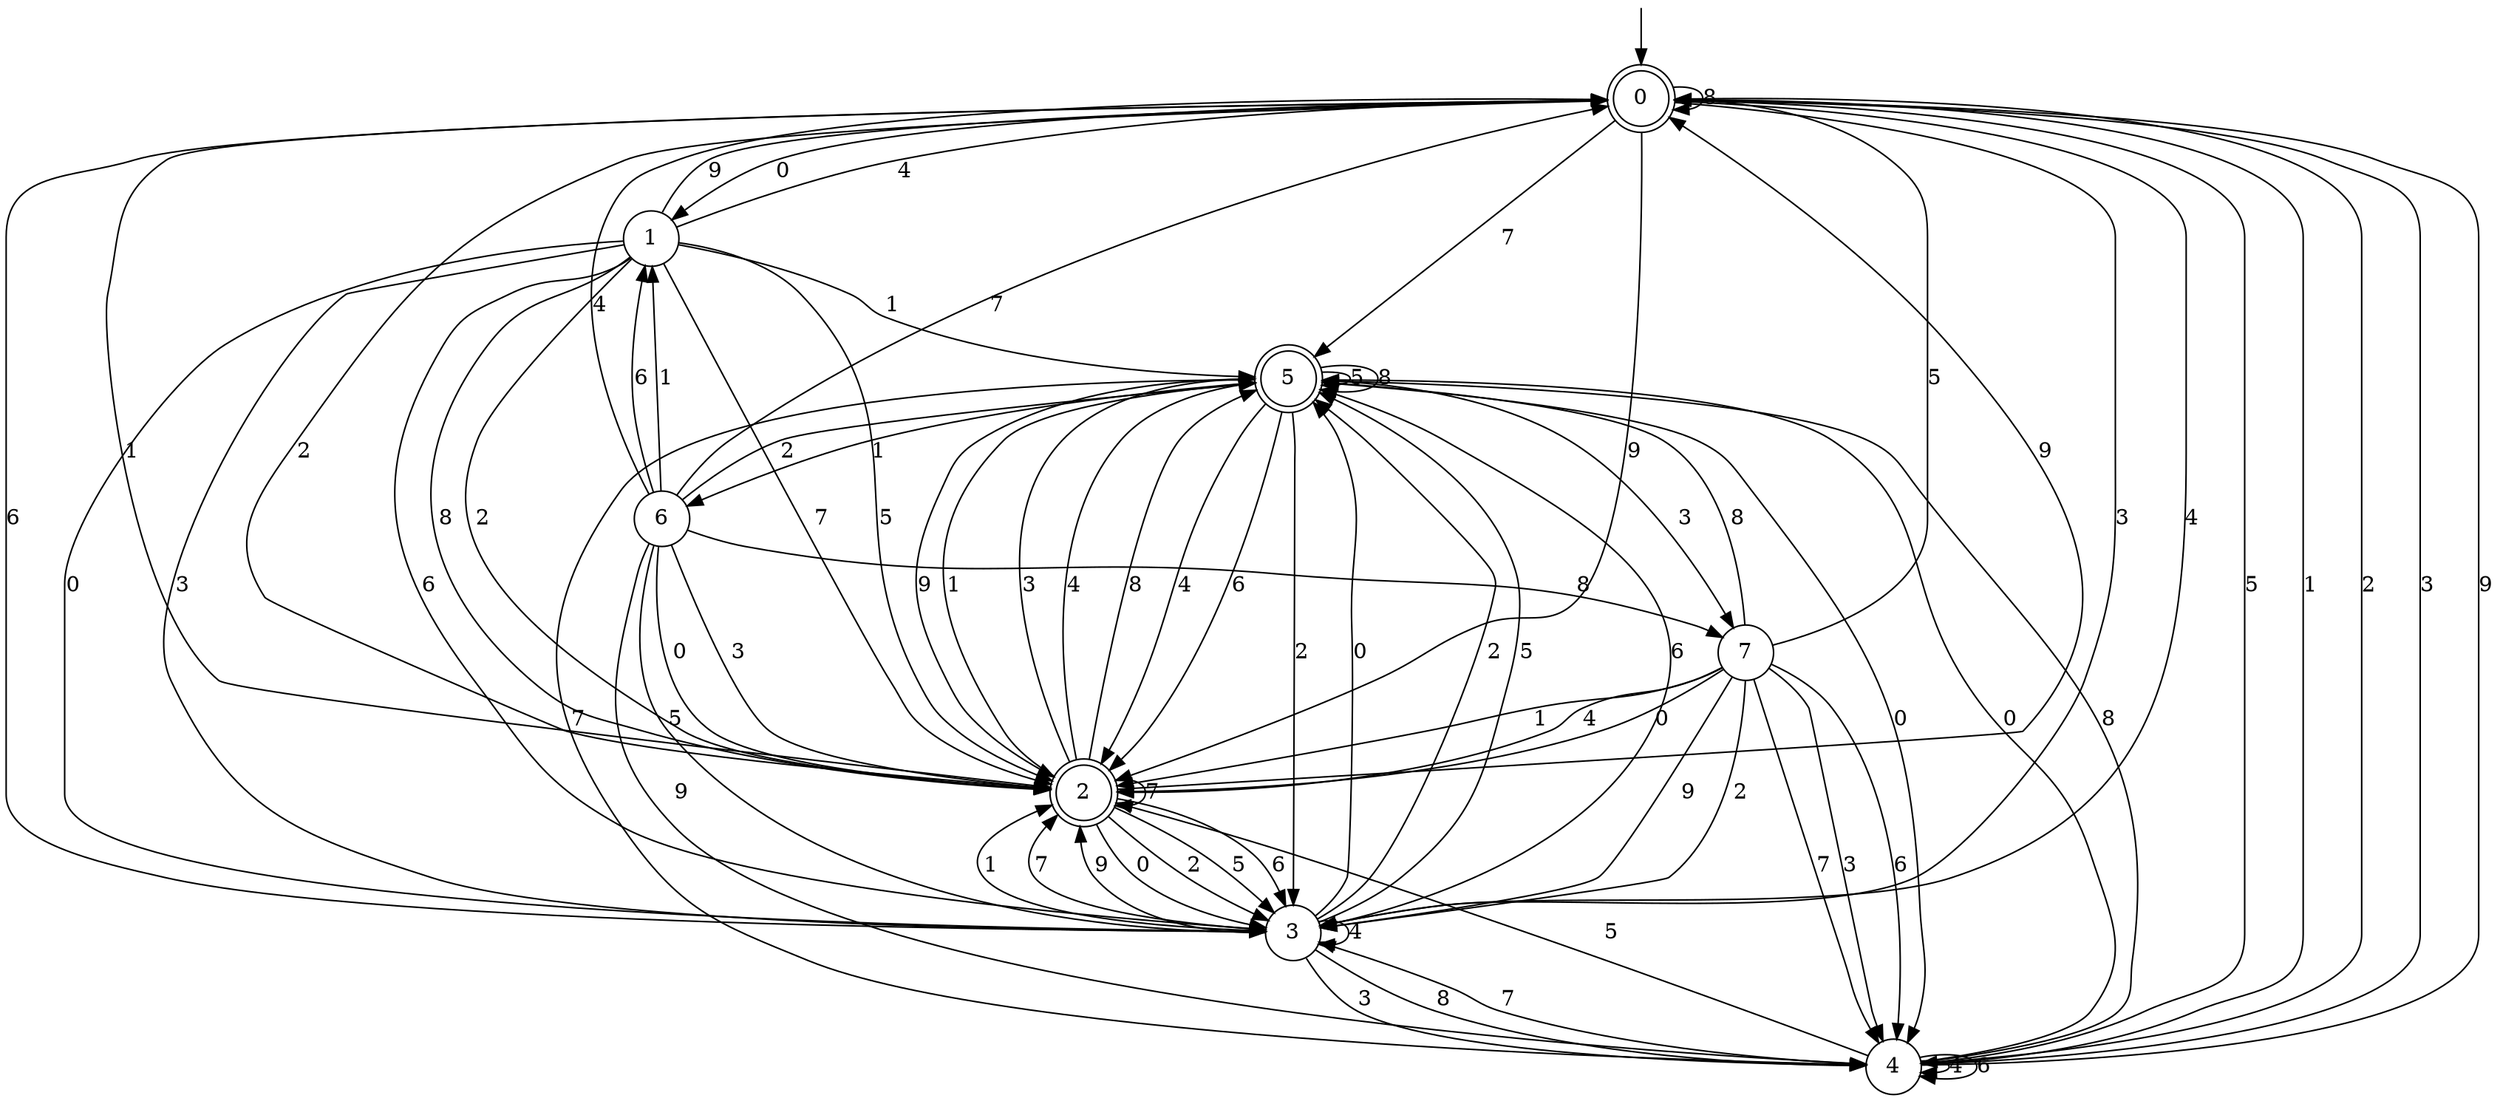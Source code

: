digraph g {

	s0 [shape="doublecircle" label="0"];
	s1 [shape="circle" label="1"];
	s2 [shape="doublecircle" label="2"];
	s3 [shape="circle" label="3"];
	s4 [shape="circle" label="4"];
	s5 [shape="doublecircle" label="5"];
	s6 [shape="circle" label="6"];
	s7 [shape="circle" label="7"];
	s0 -> s1 [label="0"];
	s0 -> s2 [label="1"];
	s0 -> s2 [label="2"];
	s0 -> s3 [label="3"];
	s0 -> s3 [label="4"];
	s0 -> s4 [label="5"];
	s0 -> s3 [label="6"];
	s0 -> s5 [label="7"];
	s0 -> s0 [label="8"];
	s0 -> s2 [label="9"];
	s1 -> s3 [label="0"];
	s1 -> s5 [label="1"];
	s1 -> s2 [label="2"];
	s1 -> s3 [label="3"];
	s1 -> s0 [label="4"];
	s1 -> s2 [label="5"];
	s1 -> s3 [label="6"];
	s1 -> s2 [label="7"];
	s1 -> s2 [label="8"];
	s1 -> s0 [label="9"];
	s2 -> s3 [label="0"];
	s2 -> s5 [label="1"];
	s2 -> s3 [label="2"];
	s2 -> s5 [label="3"];
	s2 -> s5 [label="4"];
	s2 -> s3 [label="5"];
	s2 -> s3 [label="6"];
	s2 -> s2 [label="7"];
	s2 -> s5 [label="8"];
	s2 -> s0 [label="9"];
	s3 -> s5 [label="0"];
	s3 -> s2 [label="1"];
	s3 -> s5 [label="2"];
	s3 -> s4 [label="3"];
	s3 -> s3 [label="4"];
	s3 -> s5 [label="5"];
	s3 -> s5 [label="6"];
	s3 -> s2 [label="7"];
	s3 -> s4 [label="8"];
	s3 -> s2 [label="9"];
	s4 -> s5 [label="0"];
	s4 -> s0 [label="1"];
	s4 -> s0 [label="2"];
	s4 -> s0 [label="3"];
	s4 -> s4 [label="4"];
	s4 -> s2 [label="5"];
	s4 -> s4 [label="6"];
	s4 -> s3 [label="7"];
	s4 -> s5 [label="8"];
	s4 -> s0 [label="9"];
	s5 -> s4 [label="0"];
	s5 -> s6 [label="1"];
	s5 -> s3 [label="2"];
	s5 -> s7 [label="3"];
	s5 -> s2 [label="4"];
	s5 -> s5 [label="5"];
	s5 -> s2 [label="6"];
	s5 -> s4 [label="7"];
	s5 -> s5 [label="8"];
	s5 -> s2 [label="9"];
	s6 -> s2 [label="0"];
	s6 -> s1 [label="1"];
	s6 -> s5 [label="2"];
	s6 -> s2 [label="3"];
	s6 -> s0 [label="4"];
	s6 -> s3 [label="5"];
	s6 -> s1 [label="6"];
	s6 -> s0 [label="7"];
	s6 -> s7 [label="8"];
	s6 -> s4 [label="9"];
	s7 -> s2 [label="0"];
	s7 -> s2 [label="1"];
	s7 -> s3 [label="2"];
	s7 -> s4 [label="3"];
	s7 -> s2 [label="4"];
	s7 -> s0 [label="5"];
	s7 -> s4 [label="6"];
	s7 -> s4 [label="7"];
	s7 -> s5 [label="8"];
	s7 -> s3 [label="9"];

__start0 [label="" shape="none" width="0" height="0"];
__start0 -> s0;

}
